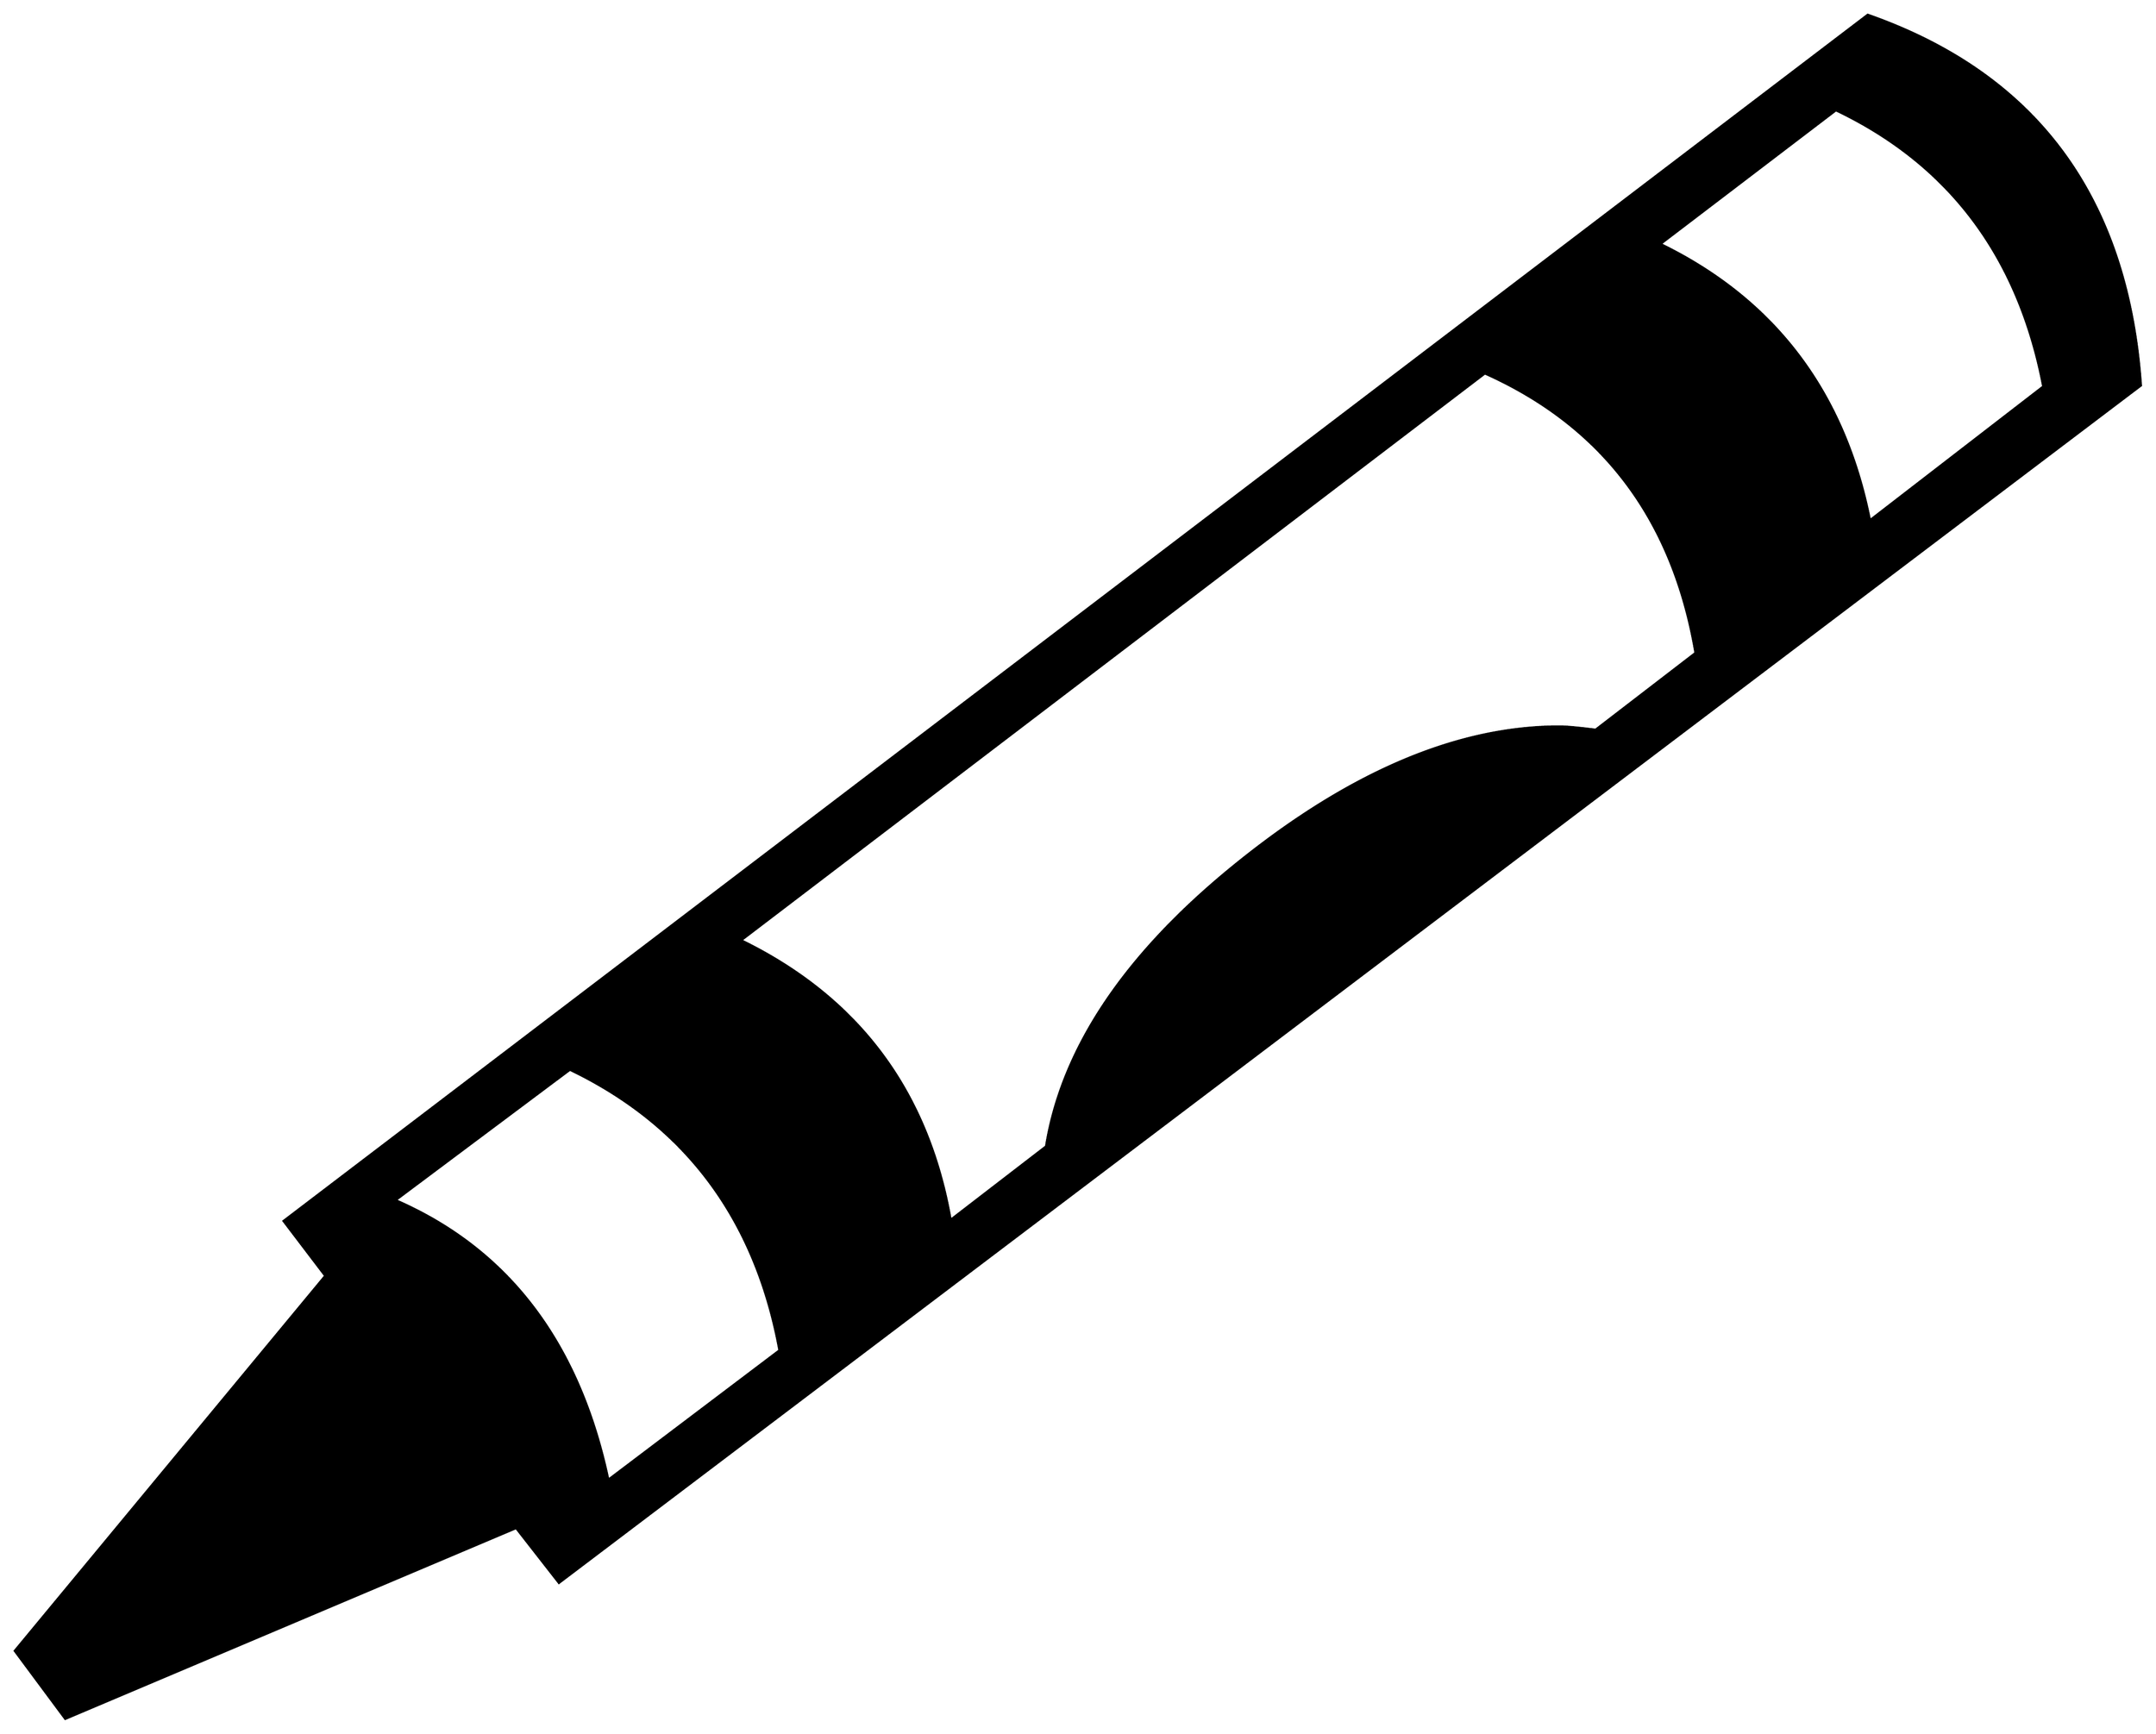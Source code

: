 


\begin{tikzpicture}[y=0.80pt, x=0.80pt, yscale=-1.0, xscale=1.0, inner sep=0pt, outer sep=0pt]
\begin{scope}[shift={(100.0,1864.0)},nonzero rule]
  \path[draw=.,fill=.,line width=1.600pt] (2012.0,-1179.0) --
    (570.0,-87.0) -- (531.0,-137.0) -- (120.0,37.0) --
    (74.0,-25.0) -- (357.0,-367.0) -- (319.0,-417.0) --
    (1763.0,-1517.0) .. controls (1917.0,-1463.0) and
    (2000.0,-1350.333) .. (2012.0,-1179.0) --
    cycle(1923.0,-1178.0) .. controls (1900.333,-1296.667) and
    (1837.333,-1380.667) .. (1734.0,-1430.0) -- (1574.0,-1308.0) ..
    controls (1678.0,-1257.333) and (1741.667,-1173.333) ..
    (1765.0,-1056.0) -- (1923.0,-1178.0) -- cycle(1606.0,-935.0)
    .. controls (1585.333,-1057.0) and (1521.333,-1142.0) ..
    (1414.0,-1190.0) -- (736.0,-673.0) .. controls
    (842.667,-621.0) and (906.333,-536.0) .. (927.0,-418.0) --
    (1014.0,-485.0) .. controls (1028.667,-575.667) and
    (1087.0,-662.0) .. (1189.0,-744.0) .. controls
    (1291.667,-826.667) and (1389.333,-868.0) .. (1482.0,-868.0) ..
    controls (1488.0,-868.0) and (1499.0,-867.0) ..
    (1515.0,-865.0) -- (1606.0,-935.0) -- cycle(771.0,-299.0) ..
    controls (749.0,-419.0) and (685.333,-504.333) .. (580.0,-555.0)
    -- (421.0,-436.0) .. controls (523.667,-391.333) and
    (588.333,-306.333) .. (615.0,-181.0) -- (771.0,-299.0) -- cycle;
\end{scope}

\end{tikzpicture}

